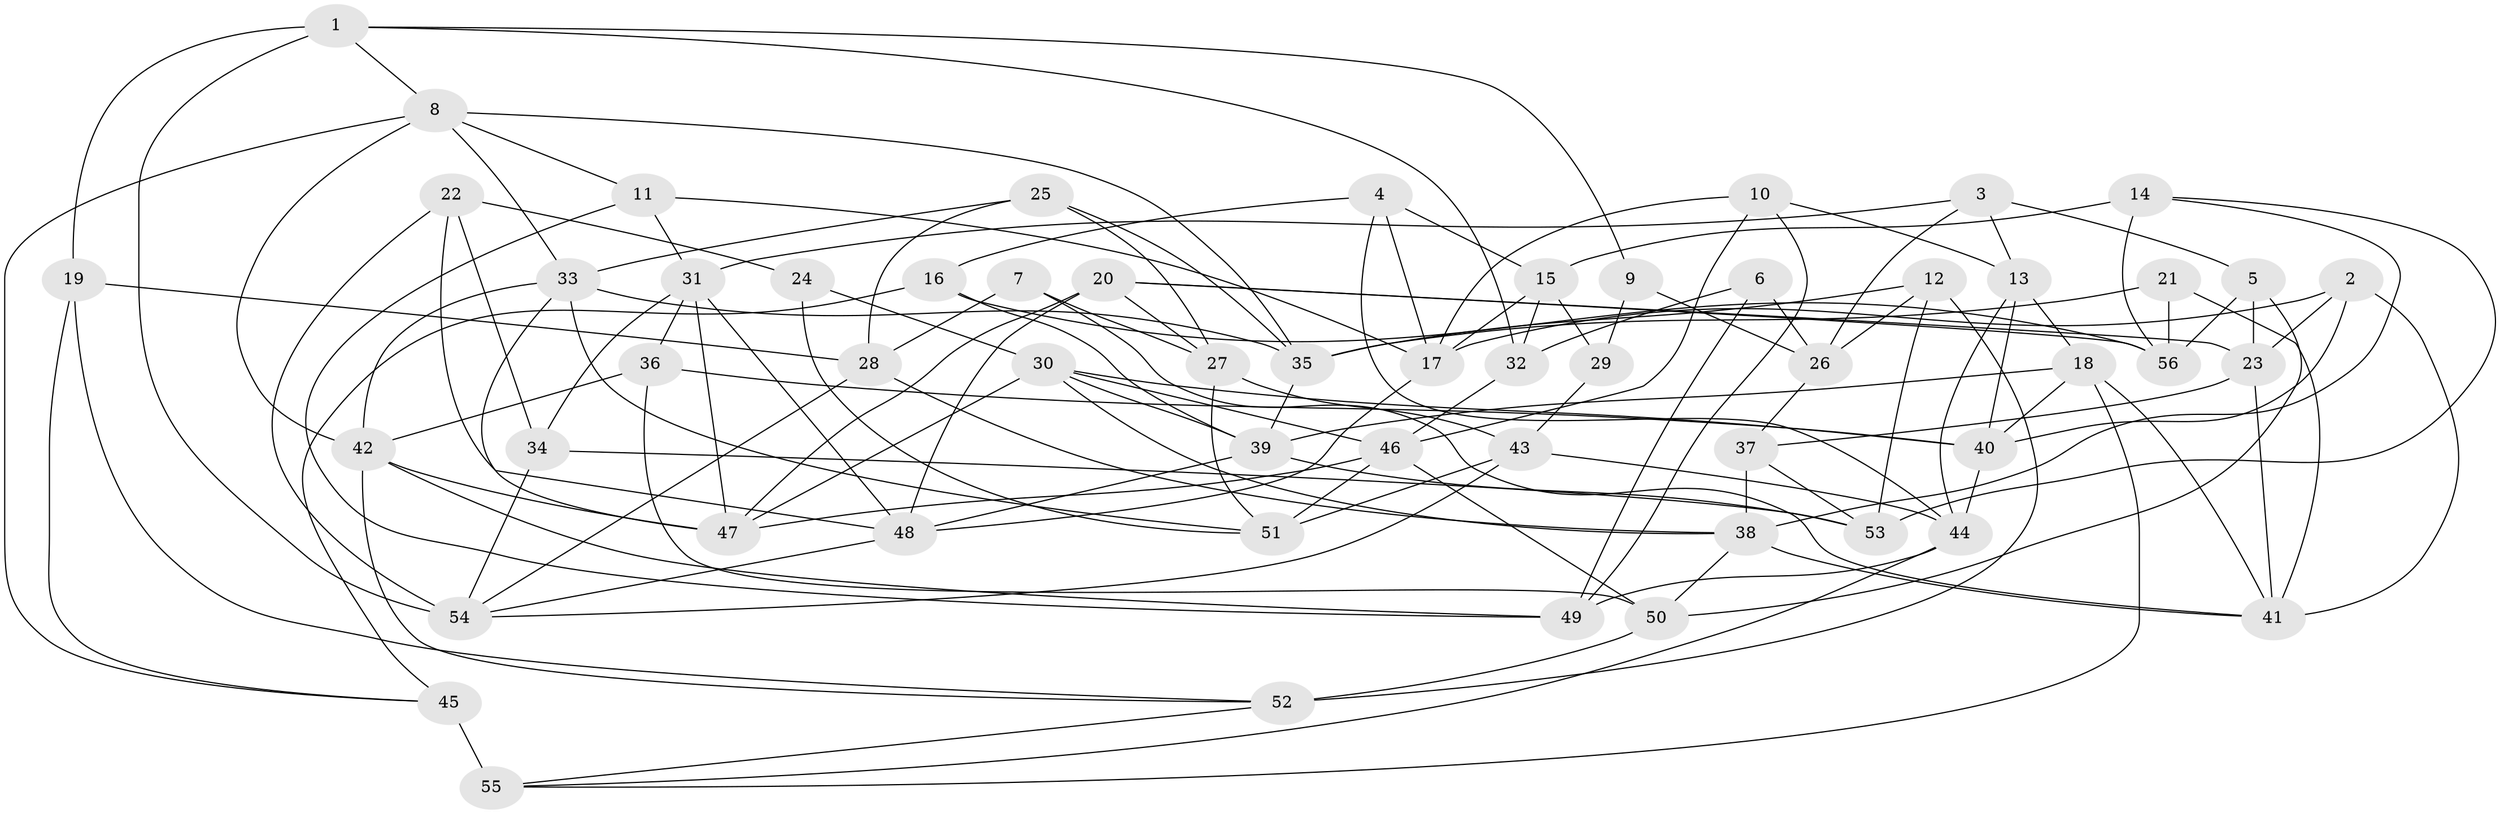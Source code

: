 // original degree distribution, {4: 1.0}
// Generated by graph-tools (version 1.1) at 2025/38/03/04/25 23:38:15]
// undirected, 56 vertices, 133 edges
graph export_dot {
  node [color=gray90,style=filled];
  1;
  2;
  3;
  4;
  5;
  6;
  7;
  8;
  9;
  10;
  11;
  12;
  13;
  14;
  15;
  16;
  17;
  18;
  19;
  20;
  21;
  22;
  23;
  24;
  25;
  26;
  27;
  28;
  29;
  30;
  31;
  32;
  33;
  34;
  35;
  36;
  37;
  38;
  39;
  40;
  41;
  42;
  43;
  44;
  45;
  46;
  47;
  48;
  49;
  50;
  51;
  52;
  53;
  54;
  55;
  56;
  1 -- 8 [weight=1.0];
  1 -- 9 [weight=1.0];
  1 -- 19 [weight=2.0];
  1 -- 32 [weight=1.0];
  1 -- 54 [weight=1.0];
  2 -- 17 [weight=1.0];
  2 -- 23 [weight=1.0];
  2 -- 40 [weight=1.0];
  2 -- 41 [weight=1.0];
  3 -- 5 [weight=1.0];
  3 -- 13 [weight=1.0];
  3 -- 26 [weight=1.0];
  3 -- 31 [weight=1.0];
  4 -- 15 [weight=1.0];
  4 -- 16 [weight=1.0];
  4 -- 17 [weight=1.0];
  4 -- 44 [weight=1.0];
  5 -- 23 [weight=1.0];
  5 -- 50 [weight=1.0];
  5 -- 56 [weight=1.0];
  6 -- 26 [weight=1.0];
  6 -- 32 [weight=1.0];
  6 -- 49 [weight=2.0];
  7 -- 27 [weight=2.0];
  7 -- 28 [weight=1.0];
  7 -- 41 [weight=1.0];
  8 -- 11 [weight=1.0];
  8 -- 33 [weight=1.0];
  8 -- 35 [weight=1.0];
  8 -- 42 [weight=1.0];
  8 -- 45 [weight=1.0];
  9 -- 26 [weight=2.0];
  9 -- 29 [weight=1.0];
  10 -- 13 [weight=1.0];
  10 -- 17 [weight=1.0];
  10 -- 46 [weight=1.0];
  10 -- 49 [weight=1.0];
  11 -- 17 [weight=1.0];
  11 -- 31 [weight=1.0];
  11 -- 49 [weight=1.0];
  12 -- 26 [weight=1.0];
  12 -- 35 [weight=1.0];
  12 -- 52 [weight=1.0];
  12 -- 53 [weight=1.0];
  13 -- 18 [weight=2.0];
  13 -- 40 [weight=1.0];
  13 -- 44 [weight=1.0];
  14 -- 15 [weight=1.0];
  14 -- 38 [weight=1.0];
  14 -- 53 [weight=1.0];
  14 -- 56 [weight=1.0];
  15 -- 17 [weight=1.0];
  15 -- 29 [weight=2.0];
  15 -- 32 [weight=1.0];
  16 -- 39 [weight=1.0];
  16 -- 45 [weight=1.0];
  16 -- 56 [weight=1.0];
  17 -- 48 [weight=1.0];
  18 -- 39 [weight=1.0];
  18 -- 40 [weight=1.0];
  18 -- 41 [weight=1.0];
  18 -- 55 [weight=1.0];
  19 -- 28 [weight=2.0];
  19 -- 45 [weight=1.0];
  19 -- 52 [weight=1.0];
  20 -- 23 [weight=2.0];
  20 -- 27 [weight=1.0];
  20 -- 47 [weight=1.0];
  20 -- 48 [weight=1.0];
  20 -- 56 [weight=1.0];
  21 -- 35 [weight=1.0];
  21 -- 41 [weight=1.0];
  21 -- 56 [weight=2.0];
  22 -- 24 [weight=2.0];
  22 -- 34 [weight=2.0];
  22 -- 48 [weight=1.0];
  22 -- 54 [weight=1.0];
  23 -- 37 [weight=1.0];
  23 -- 41 [weight=1.0];
  24 -- 30 [weight=1.0];
  24 -- 51 [weight=1.0];
  25 -- 27 [weight=1.0];
  25 -- 28 [weight=1.0];
  25 -- 33 [weight=1.0];
  25 -- 35 [weight=1.0];
  26 -- 37 [weight=1.0];
  27 -- 43 [weight=1.0];
  27 -- 51 [weight=1.0];
  28 -- 38 [weight=1.0];
  28 -- 54 [weight=1.0];
  29 -- 43 [weight=1.0];
  30 -- 38 [weight=1.0];
  30 -- 39 [weight=1.0];
  30 -- 40 [weight=1.0];
  30 -- 46 [weight=1.0];
  30 -- 47 [weight=1.0];
  31 -- 34 [weight=1.0];
  31 -- 36 [weight=1.0];
  31 -- 47 [weight=1.0];
  31 -- 48 [weight=1.0];
  32 -- 46 [weight=1.0];
  33 -- 35 [weight=1.0];
  33 -- 42 [weight=1.0];
  33 -- 47 [weight=1.0];
  33 -- 51 [weight=1.0];
  34 -- 53 [weight=2.0];
  34 -- 54 [weight=1.0];
  35 -- 39 [weight=1.0];
  36 -- 40 [weight=1.0];
  36 -- 42 [weight=1.0];
  36 -- 50 [weight=1.0];
  37 -- 38 [weight=1.0];
  37 -- 53 [weight=1.0];
  38 -- 41 [weight=1.0];
  38 -- 50 [weight=1.0];
  39 -- 48 [weight=1.0];
  39 -- 53 [weight=1.0];
  40 -- 44 [weight=1.0];
  42 -- 47 [weight=1.0];
  42 -- 49 [weight=1.0];
  42 -- 52 [weight=1.0];
  43 -- 44 [weight=1.0];
  43 -- 51 [weight=2.0];
  43 -- 54 [weight=1.0];
  44 -- 49 [weight=1.0];
  44 -- 55 [weight=1.0];
  45 -- 55 [weight=3.0];
  46 -- 47 [weight=1.0];
  46 -- 50 [weight=1.0];
  46 -- 51 [weight=1.0];
  48 -- 54 [weight=1.0];
  50 -- 52 [weight=2.0];
  52 -- 55 [weight=1.0];
}
